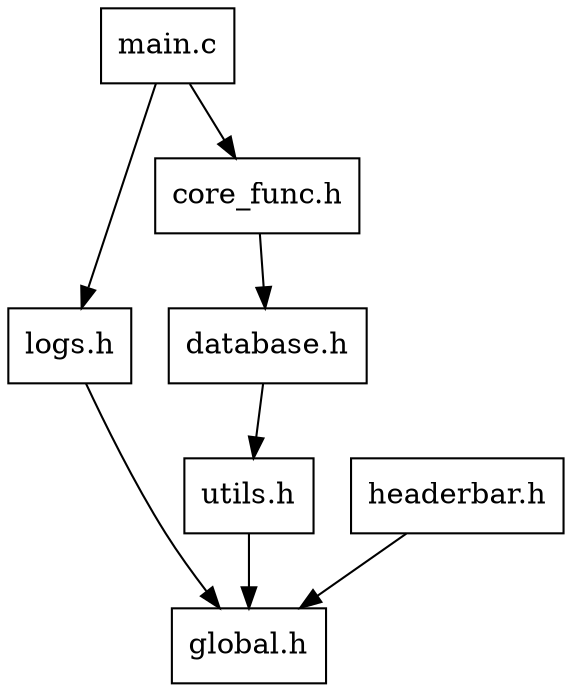 digraph C_Project {
    node [shape=box];

    utils [label="utils.h"];
    logs [label="logs.h"];
    headerbar [label="headerbar.h"];
    global [label="global.h"];
    database [label="database.h"];
    core_func [label="core_func.h"];
    main [label="main.c"];

	utils -> global;
    logs -> global;
    headerbar -> global;
    database -> utils;
    core_func -> database;
    main -> logs;
    main -> core_func;
}

